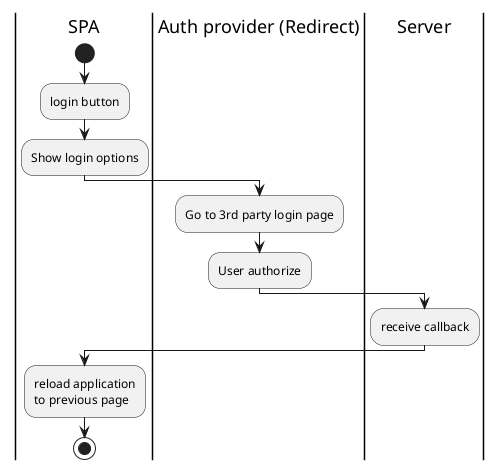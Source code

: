 @startuml
|SPA|
start
:login button;
:Show login options;
|Auth provider (Redirect)|
:Go to 3rd party login page;
:User authorize;
|Server|
:receive callback;
|SPA|
:reload application
to previous page;
stop
@enduml